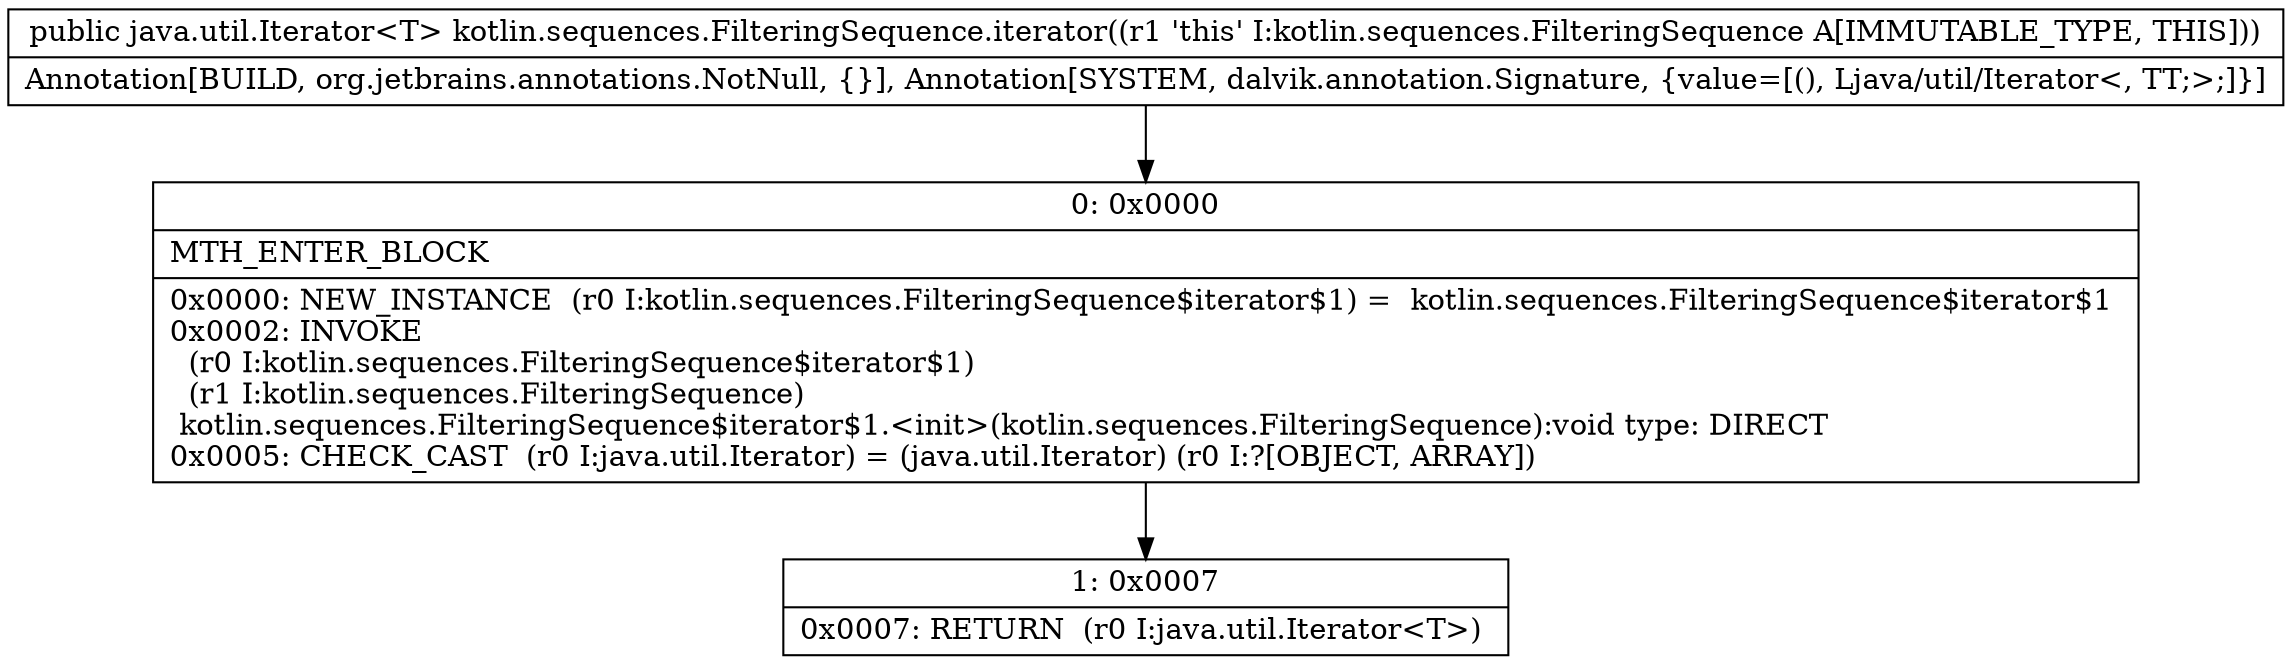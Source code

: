 digraph "CFG forkotlin.sequences.FilteringSequence.iterator()Ljava\/util\/Iterator;" {
Node_0 [shape=record,label="{0\:\ 0x0000|MTH_ENTER_BLOCK\l|0x0000: NEW_INSTANCE  (r0 I:kotlin.sequences.FilteringSequence$iterator$1) =  kotlin.sequences.FilteringSequence$iterator$1 \l0x0002: INVOKE  \l  (r0 I:kotlin.sequences.FilteringSequence$iterator$1)\l  (r1 I:kotlin.sequences.FilteringSequence)\l kotlin.sequences.FilteringSequence$iterator$1.\<init\>(kotlin.sequences.FilteringSequence):void type: DIRECT \l0x0005: CHECK_CAST  (r0 I:java.util.Iterator) = (java.util.Iterator) (r0 I:?[OBJECT, ARRAY]) \l}"];
Node_1 [shape=record,label="{1\:\ 0x0007|0x0007: RETURN  (r0 I:java.util.Iterator\<T\>) \l}"];
MethodNode[shape=record,label="{public java.util.Iterator\<T\> kotlin.sequences.FilteringSequence.iterator((r1 'this' I:kotlin.sequences.FilteringSequence A[IMMUTABLE_TYPE, THIS]))  | Annotation[BUILD, org.jetbrains.annotations.NotNull, \{\}], Annotation[SYSTEM, dalvik.annotation.Signature, \{value=[(), Ljava\/util\/Iterator\<, TT;\>;]\}]\l}"];
MethodNode -> Node_0;
Node_0 -> Node_1;
}

